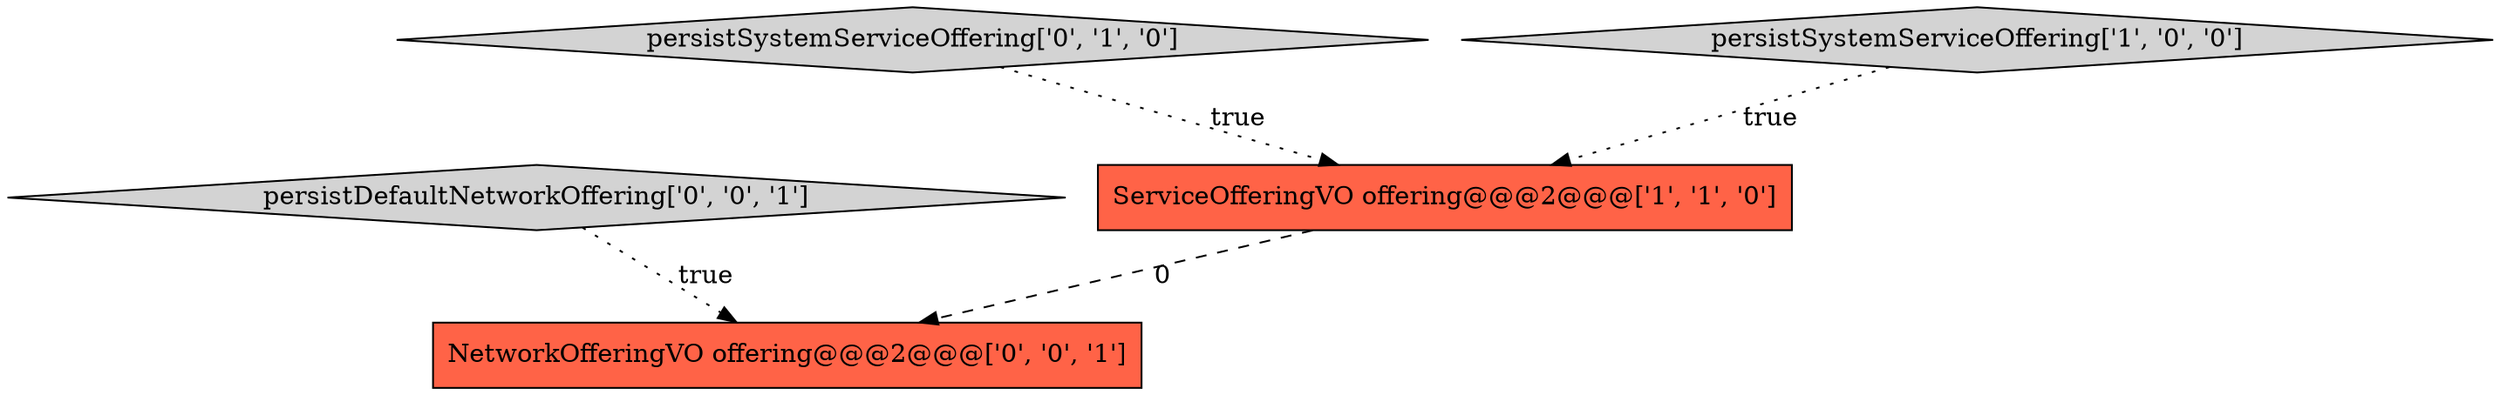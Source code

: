 digraph {
4 [style = filled, label = "persistDefaultNetworkOffering['0', '0', '1']", fillcolor = lightgray, shape = diamond image = "AAA0AAABBB3BBB"];
3 [style = filled, label = "NetworkOfferingVO offering@@@2@@@['0', '0', '1']", fillcolor = tomato, shape = box image = "AAA0AAABBB3BBB"];
2 [style = filled, label = "persistSystemServiceOffering['0', '1', '0']", fillcolor = lightgray, shape = diamond image = "AAA0AAABBB2BBB"];
0 [style = filled, label = "ServiceOfferingVO offering@@@2@@@['1', '1', '0']", fillcolor = tomato, shape = box image = "AAA0AAABBB1BBB"];
1 [style = filled, label = "persistSystemServiceOffering['1', '0', '0']", fillcolor = lightgray, shape = diamond image = "AAA0AAABBB1BBB"];
0->3 [style = dashed, label="0"];
2->0 [style = dotted, label="true"];
4->3 [style = dotted, label="true"];
1->0 [style = dotted, label="true"];
}

